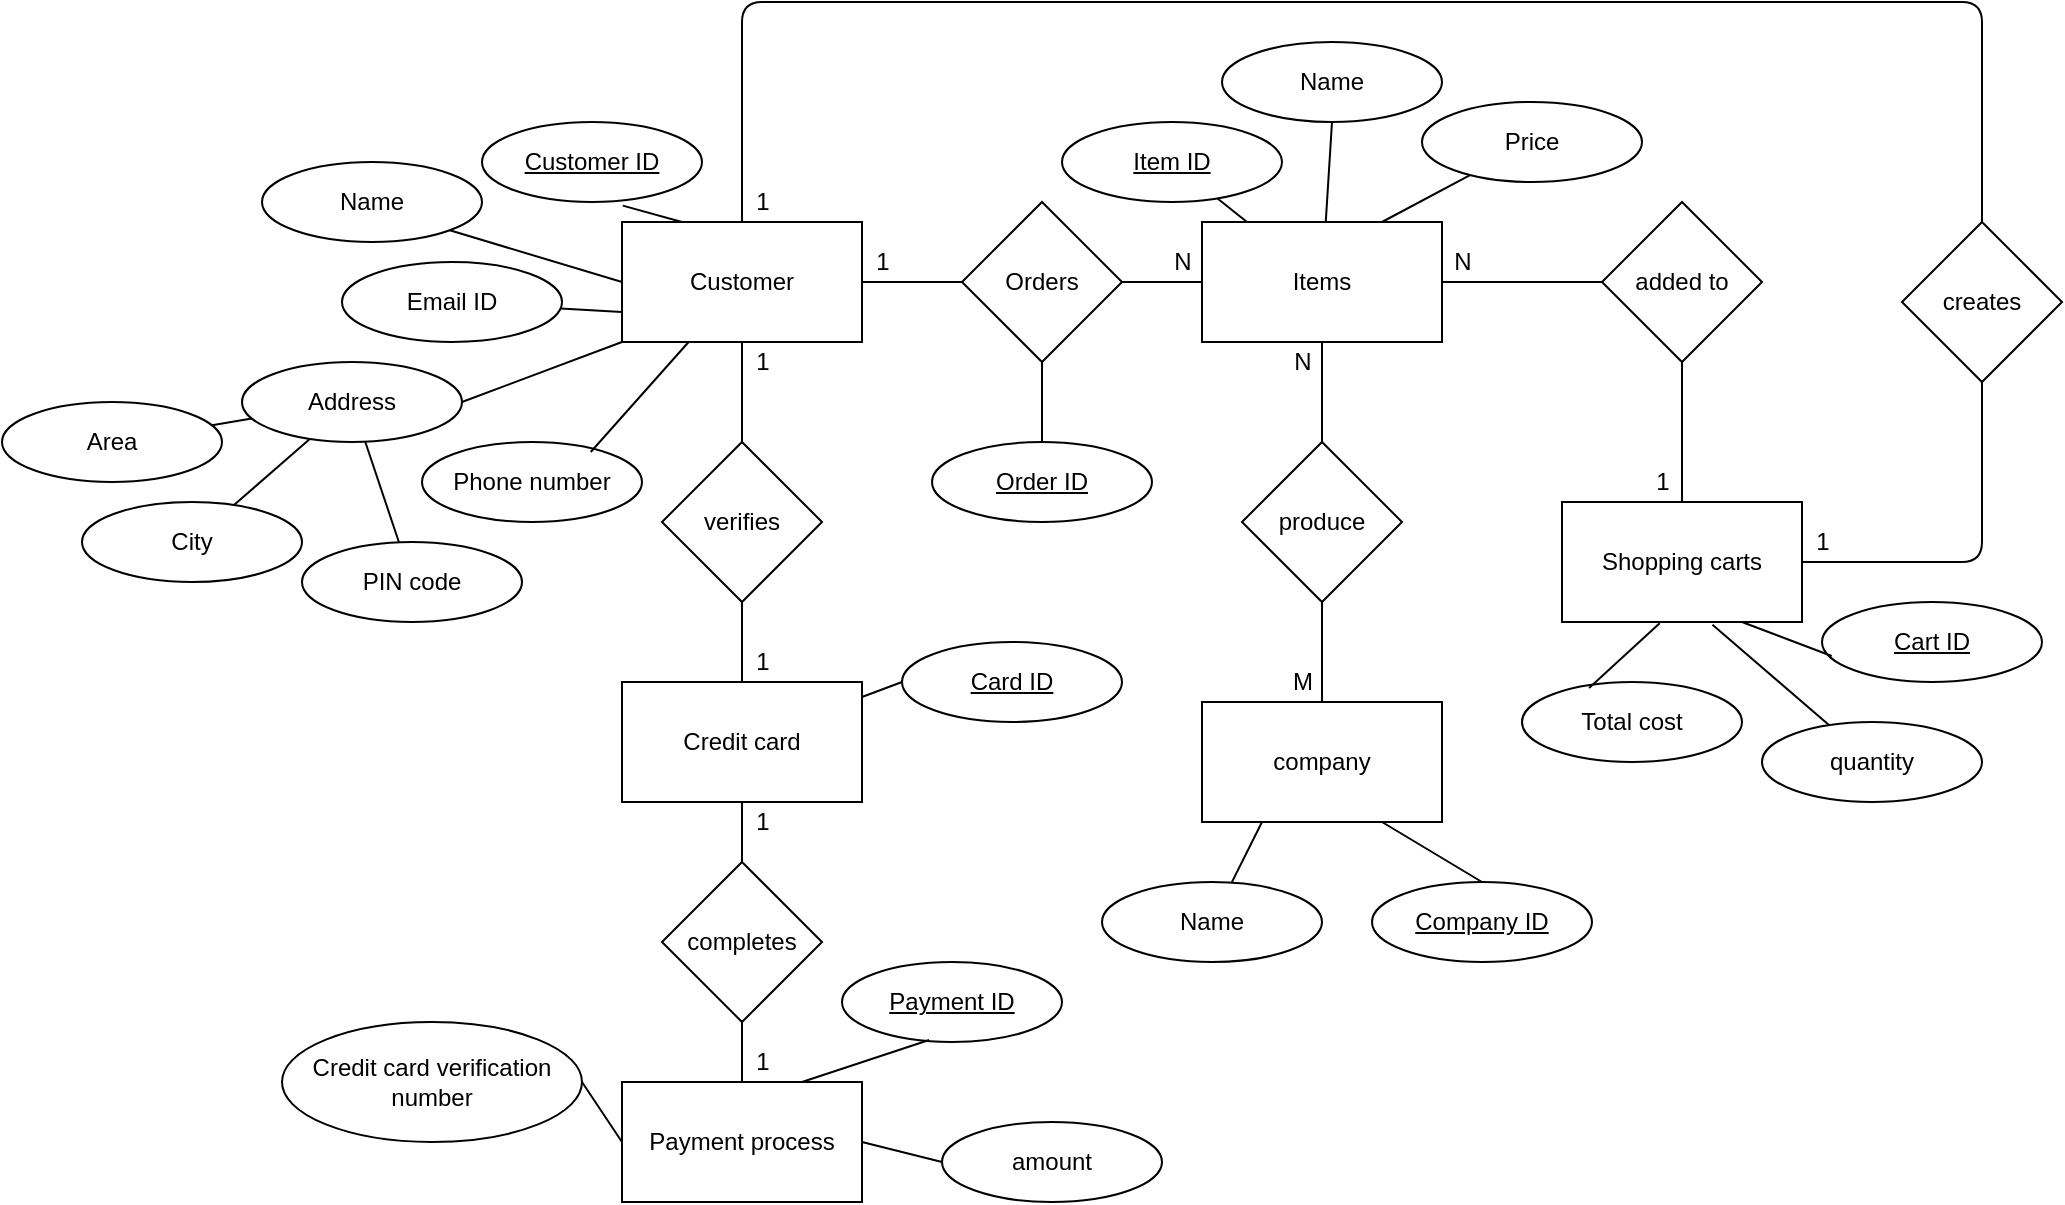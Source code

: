 <mxfile version="14.9.8" type="device"><diagram id="R2lEEEUBdFMjLlhIrx00" name="Page-1"><mxGraphModel dx="2333" dy="781" grid="1" gridSize="10" guides="1" tooltips="1" connect="1" arrows="1" fold="1" page="1" pageScale="1" pageWidth="850" pageHeight="1100" math="0" shadow="0" extFonts="Permanent Marker^https://fonts.googleapis.com/css?family=Permanent+Marker"><root><mxCell id="0"/><mxCell id="1" parent="0"/><mxCell id="LYZ3TkXMrxLpUqsP21FR-1" value="Customer" style="rounded=0;whiteSpace=wrap;html=1;" parent="1" vertex="1"><mxGeometry x="50" y="120" width="120" height="60" as="geometry"/></mxCell><mxCell id="LYZ3TkXMrxLpUqsP21FR-2" value="Items" style="rounded=0;whiteSpace=wrap;html=1;" parent="1" vertex="1"><mxGeometry x="340" y="120" width="120" height="60" as="geometry"/></mxCell><mxCell id="LYZ3TkXMrxLpUqsP21FR-3" value="Shopping carts" style="rounded=0;whiteSpace=wrap;html=1;" parent="1" vertex="1"><mxGeometry x="520" y="260" width="120" height="60" as="geometry"/></mxCell><mxCell id="LYZ3TkXMrxLpUqsP21FR-4" value="company" style="rounded=0;whiteSpace=wrap;html=1;" parent="1" vertex="1"><mxGeometry x="340" y="360" width="120" height="60" as="geometry"/></mxCell><mxCell id="LYZ3TkXMrxLpUqsP21FR-6" value="Orders" style="rhombus;whiteSpace=wrap;html=1;" parent="1" vertex="1"><mxGeometry x="220" y="110" width="80" height="80" as="geometry"/></mxCell><mxCell id="LYZ3TkXMrxLpUqsP21FR-7" value="creates" style="rhombus;whiteSpace=wrap;html=1;" parent="1" vertex="1"><mxGeometry x="690" y="120" width="80" height="80" as="geometry"/></mxCell><mxCell id="LYZ3TkXMrxLpUqsP21FR-8" value="added to" style="rhombus;whiteSpace=wrap;html=1;" parent="1" vertex="1"><mxGeometry x="540" y="110" width="80" height="80" as="geometry"/></mxCell><mxCell id="LYZ3TkXMrxLpUqsP21FR-9" value="verifies" style="rhombus;whiteSpace=wrap;html=1;" parent="1" vertex="1"><mxGeometry x="70" y="230" width="80" height="80" as="geometry"/></mxCell><mxCell id="LYZ3TkXMrxLpUqsP21FR-10" value="produce" style="rhombus;whiteSpace=wrap;html=1;" parent="1" vertex="1"><mxGeometry x="360" y="230" width="80" height="80" as="geometry"/></mxCell><mxCell id="LYZ3TkXMrxLpUqsP21FR-11" value="Credit card" style="rounded=0;whiteSpace=wrap;html=1;" parent="1" vertex="1"><mxGeometry x="50" y="350" width="120" height="60" as="geometry"/></mxCell><mxCell id="LYZ3TkXMrxLpUqsP21FR-12" value="" style="endArrow=none;html=1;exitX=0.5;exitY=1;exitDx=0;exitDy=0;entryX=0.5;entryY=0;entryDx=0;entryDy=0;" parent="1" source="LYZ3TkXMrxLpUqsP21FR-10" target="LYZ3TkXMrxLpUqsP21FR-4" edge="1"><mxGeometry width="50" height="50" relative="1" as="geometry"><mxPoint x="400" y="400" as="sourcePoint"/><mxPoint x="450" y="350" as="targetPoint"/></mxGeometry></mxCell><mxCell id="LYZ3TkXMrxLpUqsP21FR-13" value="" style="endArrow=none;html=1;exitX=0.5;exitY=1;exitDx=0;exitDy=0;entryX=0.5;entryY=0;entryDx=0;entryDy=0;" parent="1" source="LYZ3TkXMrxLpUqsP21FR-2" target="LYZ3TkXMrxLpUqsP21FR-10" edge="1"><mxGeometry width="50" height="50" relative="1" as="geometry"><mxPoint x="400" y="400" as="sourcePoint"/><mxPoint x="450" y="350" as="targetPoint"/></mxGeometry></mxCell><mxCell id="LYZ3TkXMrxLpUqsP21FR-14" value="" style="endArrow=none;html=1;entryX=0.5;entryY=1;entryDx=0;entryDy=0;" parent="1" source="LYZ3TkXMrxLpUqsP21FR-3" target="LYZ3TkXMrxLpUqsP21FR-8" edge="1"><mxGeometry width="50" height="50" relative="1" as="geometry"><mxPoint x="400" y="400" as="sourcePoint"/><mxPoint x="450" y="350" as="targetPoint"/></mxGeometry></mxCell><mxCell id="LYZ3TkXMrxLpUqsP21FR-15" value="" style="endArrow=none;html=1;entryX=1;entryY=0.5;entryDx=0;entryDy=0;exitX=0;exitY=0.5;exitDx=0;exitDy=0;" parent="1" source="LYZ3TkXMrxLpUqsP21FR-8" target="LYZ3TkXMrxLpUqsP21FR-2" edge="1"><mxGeometry width="50" height="50" relative="1" as="geometry"><mxPoint x="400" y="400" as="sourcePoint"/><mxPoint x="450" y="350" as="targetPoint"/></mxGeometry></mxCell><mxCell id="LYZ3TkXMrxLpUqsP21FR-16" value="" style="endArrow=none;html=1;entryX=1;entryY=0.5;entryDx=0;entryDy=0;exitX=0;exitY=0.5;exitDx=0;exitDy=0;" parent="1" source="LYZ3TkXMrxLpUqsP21FR-6" target="LYZ3TkXMrxLpUqsP21FR-1" edge="1"><mxGeometry width="50" height="50" relative="1" as="geometry"><mxPoint x="400" y="400" as="sourcePoint"/><mxPoint x="450" y="350" as="targetPoint"/></mxGeometry></mxCell><mxCell id="LYZ3TkXMrxLpUqsP21FR-17" value="" style="endArrow=none;html=1;entryX=0.5;entryY=1;entryDx=0;entryDy=0;exitX=0.5;exitY=0;exitDx=0;exitDy=0;" parent="1" source="LYZ3TkXMrxLpUqsP21FR-9" target="LYZ3TkXMrxLpUqsP21FR-1" edge="1"><mxGeometry width="50" height="50" relative="1" as="geometry"><mxPoint x="400" y="400" as="sourcePoint"/><mxPoint x="450" y="350" as="targetPoint"/></mxGeometry></mxCell><mxCell id="LYZ3TkXMrxLpUqsP21FR-18" value="" style="endArrow=none;html=1;entryX=0.5;entryY=0;entryDx=0;entryDy=0;" parent="1" source="LYZ3TkXMrxLpUqsP21FR-1" target="LYZ3TkXMrxLpUqsP21FR-7" edge="1"><mxGeometry width="50" height="50" relative="1" as="geometry"><mxPoint x="400" y="400" as="sourcePoint"/><mxPoint x="450" y="350" as="targetPoint"/><Array as="points"><mxPoint x="110" y="10"/><mxPoint x="410" y="10"/><mxPoint x="730" y="10"/></Array></mxGeometry></mxCell><mxCell id="LYZ3TkXMrxLpUqsP21FR-19" value="" style="endArrow=none;html=1;exitX=0.5;exitY=1;exitDx=0;exitDy=0;entryX=0.5;entryY=0;entryDx=0;entryDy=0;" parent="1" source="LYZ3TkXMrxLpUqsP21FR-9" target="LYZ3TkXMrxLpUqsP21FR-11" edge="1"><mxGeometry width="50" height="50" relative="1" as="geometry"><mxPoint x="400" y="400" as="sourcePoint"/><mxPoint x="450" y="350" as="targetPoint"/></mxGeometry></mxCell><mxCell id="LYZ3TkXMrxLpUqsP21FR-20" value="" style="endArrow=none;html=1;entryX=1;entryY=0.5;entryDx=0;entryDy=0;exitX=0;exitY=0.5;exitDx=0;exitDy=0;" parent="1" source="LYZ3TkXMrxLpUqsP21FR-2" target="LYZ3TkXMrxLpUqsP21FR-6" edge="1"><mxGeometry width="50" height="50" relative="1" as="geometry"><mxPoint x="400" y="400" as="sourcePoint"/><mxPoint x="450" y="350" as="targetPoint"/></mxGeometry></mxCell><mxCell id="LYZ3TkXMrxLpUqsP21FR-22" value="" style="endArrow=none;html=1;entryX=1;entryY=0.5;entryDx=0;entryDy=0;" parent="1" source="LYZ3TkXMrxLpUqsP21FR-7" target="LYZ3TkXMrxLpUqsP21FR-3" edge="1"><mxGeometry width="50" height="50" relative="1" as="geometry"><mxPoint x="400" y="300" as="sourcePoint"/><mxPoint x="450" y="250" as="targetPoint"/><Array as="points"><mxPoint x="730" y="290"/></Array></mxGeometry></mxCell><mxCell id="LYZ3TkXMrxLpUqsP21FR-23" value="Name" style="ellipse;whiteSpace=wrap;html=1;" parent="1" vertex="1"><mxGeometry x="-130" y="90" width="110" height="40" as="geometry"/></mxCell><mxCell id="LYZ3TkXMrxLpUqsP21FR-24" value="Address" style="ellipse;whiteSpace=wrap;html=1;" parent="1" vertex="1"><mxGeometry x="-140" y="190" width="110" height="40" as="geometry"/></mxCell><mxCell id="LYZ3TkXMrxLpUqsP21FR-25" value="&lt;u&gt;Customer ID&lt;/u&gt;" style="ellipse;whiteSpace=wrap;html=1;" parent="1" vertex="1"><mxGeometry x="-20" y="70" width="110" height="40" as="geometry"/></mxCell><mxCell id="LYZ3TkXMrxLpUqsP21FR-26" value="Email ID" style="ellipse;whiteSpace=wrap;html=1;" parent="1" vertex="1"><mxGeometry x="-90" y="140" width="110" height="40" as="geometry"/></mxCell><mxCell id="LYZ3TkXMrxLpUqsP21FR-27" value="Name" style="ellipse;whiteSpace=wrap;html=1;" parent="1" vertex="1"><mxGeometry x="350" y="30" width="110" height="40" as="geometry"/></mxCell><mxCell id="LYZ3TkXMrxLpUqsP21FR-28" value="Price" style="ellipse;whiteSpace=wrap;html=1;" parent="1" vertex="1"><mxGeometry x="450" y="60" width="110" height="40" as="geometry"/></mxCell><mxCell id="LYZ3TkXMrxLpUqsP21FR-30" value="&lt;u&gt;Cart ID&lt;/u&gt;" style="ellipse;whiteSpace=wrap;html=1;" parent="1" vertex="1"><mxGeometry x="650" y="310" width="110" height="40" as="geometry"/></mxCell><mxCell id="LYZ3TkXMrxLpUqsP21FR-31" value="amount" style="ellipse;whiteSpace=wrap;html=1;" parent="1" vertex="1"><mxGeometry x="210" y="570" width="110" height="40" as="geometry"/></mxCell><mxCell id="LYZ3TkXMrxLpUqsP21FR-32" value="Credit card verification number" style="ellipse;whiteSpace=wrap;html=1;" parent="1" vertex="1"><mxGeometry x="-120" y="520" width="150" height="60" as="geometry"/></mxCell><mxCell id="LYZ3TkXMrxLpUqsP21FR-33" value="&lt;u&gt;Payment ID&lt;/u&gt;" style="ellipse;whiteSpace=wrap;html=1;" parent="1" vertex="1"><mxGeometry x="160" y="490" width="110" height="40" as="geometry"/></mxCell><mxCell id="LYZ3TkXMrxLpUqsP21FR-34" value="quantity" style="ellipse;whiteSpace=wrap;html=1;" parent="1" vertex="1"><mxGeometry x="620" y="370" width="110" height="40" as="geometry"/></mxCell><mxCell id="LYZ3TkXMrxLpUqsP21FR-35" value="Total cost" style="ellipse;whiteSpace=wrap;html=1;" parent="1" vertex="1"><mxGeometry x="500" y="350" width="110" height="40" as="geometry"/></mxCell><mxCell id="LYZ3TkXMrxLpUqsP21FR-36" value="Name" style="ellipse;whiteSpace=wrap;html=1;" parent="1" vertex="1"><mxGeometry x="290" y="450" width="110" height="40" as="geometry"/></mxCell><mxCell id="LYZ3TkXMrxLpUqsP21FR-37" value="&lt;u&gt;Company ID&lt;/u&gt;" style="ellipse;whiteSpace=wrap;html=1;" parent="1" vertex="1"><mxGeometry x="425" y="450" width="110" height="40" as="geometry"/></mxCell><mxCell id="LYZ3TkXMrxLpUqsP21FR-40" value="Area" style="ellipse;whiteSpace=wrap;html=1;" parent="1" vertex="1"><mxGeometry x="-260" y="210" width="110" height="40" as="geometry"/></mxCell><mxCell id="LYZ3TkXMrxLpUqsP21FR-41" value="PIN code" style="ellipse;whiteSpace=wrap;html=1;" parent="1" vertex="1"><mxGeometry x="-110" y="280" width="110" height="40" as="geometry"/></mxCell><mxCell id="LYZ3TkXMrxLpUqsP21FR-42" value="City" style="ellipse;whiteSpace=wrap;html=1;" parent="1" vertex="1"><mxGeometry x="-220" y="260" width="110" height="40" as="geometry"/></mxCell><mxCell id="LYZ3TkXMrxLpUqsP21FR-43" value="" style="endArrow=none;html=1;" parent="1" source="LYZ3TkXMrxLpUqsP21FR-41" target="LYZ3TkXMrxLpUqsP21FR-24" edge="1"><mxGeometry width="50" height="50" relative="1" as="geometry"><mxPoint x="260" y="240" as="sourcePoint"/><mxPoint x="310" y="190" as="targetPoint"/></mxGeometry></mxCell><mxCell id="LYZ3TkXMrxLpUqsP21FR-44" value="" style="endArrow=none;html=1;" parent="1" source="LYZ3TkXMrxLpUqsP21FR-42" target="LYZ3TkXMrxLpUqsP21FR-24" edge="1"><mxGeometry width="50" height="50" relative="1" as="geometry"><mxPoint x="260" y="240" as="sourcePoint"/><mxPoint x="310" y="190" as="targetPoint"/></mxGeometry></mxCell><mxCell id="LYZ3TkXMrxLpUqsP21FR-45" value="" style="endArrow=none;html=1;" parent="1" source="LYZ3TkXMrxLpUqsP21FR-24" target="LYZ3TkXMrxLpUqsP21FR-40" edge="1"><mxGeometry width="50" height="50" relative="1" as="geometry"><mxPoint x="260" y="240" as="sourcePoint"/><mxPoint x="310" y="190" as="targetPoint"/></mxGeometry></mxCell><mxCell id="LYZ3TkXMrxLpUqsP21FR-46" value="" style="endArrow=none;html=1;exitX=1;exitY=0.5;exitDx=0;exitDy=0;entryX=0;entryY=1;entryDx=0;entryDy=0;" parent="1" source="LYZ3TkXMrxLpUqsP21FR-24" target="LYZ3TkXMrxLpUqsP21FR-1" edge="1"><mxGeometry width="50" height="50" relative="1" as="geometry"><mxPoint x="260" y="240" as="sourcePoint"/><mxPoint x="310" y="190" as="targetPoint"/></mxGeometry></mxCell><mxCell id="LYZ3TkXMrxLpUqsP21FR-47" value="" style="endArrow=none;html=1;entryX=0;entryY=0.75;entryDx=0;entryDy=0;" parent="1" source="LYZ3TkXMrxLpUqsP21FR-26" target="LYZ3TkXMrxLpUqsP21FR-1" edge="1"><mxGeometry width="50" height="50" relative="1" as="geometry"><mxPoint x="260" y="240" as="sourcePoint"/><mxPoint x="310" y="190" as="targetPoint"/></mxGeometry></mxCell><mxCell id="LYZ3TkXMrxLpUqsP21FR-48" value="" style="endArrow=none;html=1;exitX=1;exitY=1;exitDx=0;exitDy=0;entryX=0;entryY=0.5;entryDx=0;entryDy=0;" parent="1" source="LYZ3TkXMrxLpUqsP21FR-23" target="LYZ3TkXMrxLpUqsP21FR-1" edge="1"><mxGeometry width="50" height="50" relative="1" as="geometry"><mxPoint x="260" y="240" as="sourcePoint"/><mxPoint x="310" y="190" as="targetPoint"/></mxGeometry></mxCell><mxCell id="LYZ3TkXMrxLpUqsP21FR-49" value="" style="endArrow=none;html=1;entryX=0.64;entryY=1.045;entryDx=0;entryDy=0;entryPerimeter=0;exitX=0.25;exitY=0;exitDx=0;exitDy=0;" parent="1" source="LYZ3TkXMrxLpUqsP21FR-1" target="LYZ3TkXMrxLpUqsP21FR-25" edge="1"><mxGeometry width="50" height="50" relative="1" as="geometry"><mxPoint x="70" y="130" as="sourcePoint"/><mxPoint x="310" y="190" as="targetPoint"/></mxGeometry></mxCell><mxCell id="LYZ3TkXMrxLpUqsP21FR-50" value="Phone number" style="ellipse;whiteSpace=wrap;html=1;" parent="1" vertex="1"><mxGeometry x="-50" y="230" width="110" height="40" as="geometry"/></mxCell><mxCell id="LYZ3TkXMrxLpUqsP21FR-52" value="" style="endArrow=none;html=1;exitX=0.767;exitY=0.125;exitDx=0;exitDy=0;exitPerimeter=0;" parent="1" source="LYZ3TkXMrxLpUqsP21FR-50" target="LYZ3TkXMrxLpUqsP21FR-1" edge="1"><mxGeometry width="50" height="50" relative="1" as="geometry"><mxPoint x="260" y="240" as="sourcePoint"/><mxPoint x="310" y="190" as="targetPoint"/></mxGeometry></mxCell><mxCell id="LYZ3TkXMrxLpUqsP21FR-53" value="&lt;u&gt;Item ID&lt;/u&gt;" style="ellipse;whiteSpace=wrap;html=1;" parent="1" vertex="1"><mxGeometry x="270" y="70" width="110" height="40" as="geometry"/></mxCell><mxCell id="LYZ3TkXMrxLpUqsP21FR-54" value="" style="endArrow=none;html=1;" parent="1" source="LYZ3TkXMrxLpUqsP21FR-2" target="LYZ3TkXMrxLpUqsP21FR-53" edge="1"><mxGeometry width="50" height="50" relative="1" as="geometry"><mxPoint x="260" y="270" as="sourcePoint"/><mxPoint x="310" y="220" as="targetPoint"/></mxGeometry></mxCell><mxCell id="LYZ3TkXMrxLpUqsP21FR-55" value="" style="endArrow=none;html=1;exitX=0.75;exitY=0;exitDx=0;exitDy=0;" parent="1" source="LYZ3TkXMrxLpUqsP21FR-2" target="LYZ3TkXMrxLpUqsP21FR-28" edge="1"><mxGeometry width="50" height="50" relative="1" as="geometry"><mxPoint x="260" y="270" as="sourcePoint"/><mxPoint x="310" y="220" as="targetPoint"/></mxGeometry></mxCell><mxCell id="LYZ3TkXMrxLpUqsP21FR-56" value="" style="endArrow=none;html=1;entryX=0.5;entryY=1;entryDx=0;entryDy=0;" parent="1" source="LYZ3TkXMrxLpUqsP21FR-2" target="LYZ3TkXMrxLpUqsP21FR-27" edge="1"><mxGeometry width="50" height="50" relative="1" as="geometry"><mxPoint x="260" y="270" as="sourcePoint"/><mxPoint x="310" y="220" as="targetPoint"/></mxGeometry></mxCell><mxCell id="LYZ3TkXMrxLpUqsP21FR-57" value="&lt;u&gt;Order ID&lt;/u&gt;" style="ellipse;whiteSpace=wrap;html=1;" parent="1" vertex="1"><mxGeometry x="205" y="230" width="110" height="40" as="geometry"/></mxCell><mxCell id="LYZ3TkXMrxLpUqsP21FR-58" value="" style="endArrow=none;html=1;exitX=0.5;exitY=1;exitDx=0;exitDy=0;" parent="1" source="LYZ3TkXMrxLpUqsP21FR-6" target="LYZ3TkXMrxLpUqsP21FR-57" edge="1"><mxGeometry width="50" height="50" relative="1" as="geometry"><mxPoint x="380" y="270" as="sourcePoint"/><mxPoint x="430" y="220" as="targetPoint"/></mxGeometry></mxCell><mxCell id="LYZ3TkXMrxLpUqsP21FR-59" value="1" style="text;html=1;align=center;verticalAlign=middle;resizable=0;points=[];autosize=1;strokeColor=none;" parent="1" vertex="1"><mxGeometry x="560" y="240" width="20" height="20" as="geometry"/></mxCell><mxCell id="LYZ3TkXMrxLpUqsP21FR-60" value="N" style="text;html=1;align=center;verticalAlign=middle;resizable=0;points=[];autosize=1;strokeColor=none;" parent="1" vertex="1"><mxGeometry x="460" y="130" width="20" height="20" as="geometry"/></mxCell><mxCell id="LYZ3TkXMrxLpUqsP21FR-61" value="1" style="text;html=1;align=center;verticalAlign=middle;resizable=0;points=[];autosize=1;strokeColor=none;" parent="1" vertex="1"><mxGeometry x="170" y="130" width="20" height="20" as="geometry"/></mxCell><mxCell id="LYZ3TkXMrxLpUqsP21FR-62" value="N" style="text;html=1;align=center;verticalAlign=middle;resizable=0;points=[];autosize=1;strokeColor=none;" parent="1" vertex="1"><mxGeometry x="320" y="130" width="20" height="20" as="geometry"/></mxCell><mxCell id="LYZ3TkXMrxLpUqsP21FR-63" value="1" style="text;html=1;align=center;verticalAlign=middle;resizable=0;points=[];autosize=1;strokeColor=none;" parent="1" vertex="1"><mxGeometry x="110" y="180" width="20" height="20" as="geometry"/></mxCell><mxCell id="LYZ3TkXMrxLpUqsP21FR-64" value="1" style="text;html=1;align=center;verticalAlign=middle;resizable=0;points=[];autosize=1;strokeColor=none;" parent="1" vertex="1"><mxGeometry x="110" y="330" width="20" height="20" as="geometry"/></mxCell><mxCell id="LYZ3TkXMrxLpUqsP21FR-65" value="" style="endArrow=none;html=1;exitX=0.5;exitY=0;exitDx=0;exitDy=0;entryX=0.75;entryY=1;entryDx=0;entryDy=0;" parent="1" source="LYZ3TkXMrxLpUqsP21FR-37" target="LYZ3TkXMrxLpUqsP21FR-4" edge="1"><mxGeometry width="50" height="50" relative="1" as="geometry"><mxPoint x="310" y="340" as="sourcePoint"/><mxPoint x="360" y="290" as="targetPoint"/></mxGeometry></mxCell><mxCell id="LYZ3TkXMrxLpUqsP21FR-66" value="" style="endArrow=none;html=1;exitX=0.25;exitY=1;exitDx=0;exitDy=0;" parent="1" source="LYZ3TkXMrxLpUqsP21FR-4" target="LYZ3TkXMrxLpUqsP21FR-36" edge="1"><mxGeometry width="50" height="50" relative="1" as="geometry"><mxPoint x="310" y="340" as="sourcePoint"/><mxPoint x="360" y="290" as="targetPoint"/></mxGeometry></mxCell><mxCell id="LYZ3TkXMrxLpUqsP21FR-67" value="" style="endArrow=none;html=1;entryX=0.75;entryY=1;entryDx=0;entryDy=0;exitX=0.044;exitY=0.675;exitDx=0;exitDy=0;exitPerimeter=0;" parent="1" source="LYZ3TkXMrxLpUqsP21FR-30" target="LYZ3TkXMrxLpUqsP21FR-3" edge="1"><mxGeometry width="50" height="50" relative="1" as="geometry"><mxPoint x="310" y="330" as="sourcePoint"/><mxPoint x="360" y="280" as="targetPoint"/></mxGeometry></mxCell><mxCell id="LYZ3TkXMrxLpUqsP21FR-68" value="" style="endArrow=none;html=1;entryX=0.407;entryY=1.01;entryDx=0;entryDy=0;entryPerimeter=0;exitX=0.305;exitY=0.075;exitDx=0;exitDy=0;exitPerimeter=0;" parent="1" source="LYZ3TkXMrxLpUqsP21FR-35" target="LYZ3TkXMrxLpUqsP21FR-3" edge="1"><mxGeometry width="50" height="50" relative="1" as="geometry"><mxPoint x="310" y="330" as="sourcePoint"/><mxPoint x="360" y="280" as="targetPoint"/></mxGeometry></mxCell><mxCell id="LYZ3TkXMrxLpUqsP21FR-70" value="" style="endArrow=none;html=1;entryX=0.627;entryY=1.023;entryDx=0;entryDy=0;entryPerimeter=0;" parent="1" source="LYZ3TkXMrxLpUqsP21FR-34" target="LYZ3TkXMrxLpUqsP21FR-3" edge="1"><mxGeometry width="50" height="50" relative="1" as="geometry"><mxPoint x="310" y="310" as="sourcePoint"/><mxPoint x="360" y="260" as="targetPoint"/></mxGeometry></mxCell><mxCell id="LYZ3TkXMrxLpUqsP21FR-74" value="Payment process" style="rounded=0;whiteSpace=wrap;html=1;" parent="1" vertex="1"><mxGeometry x="50" y="550" width="120" height="60" as="geometry"/></mxCell><mxCell id="LYZ3TkXMrxLpUqsP21FR-76" value="" style="endArrow=none;html=1;exitX=0.5;exitY=1;exitDx=0;exitDy=0;entryX=0.5;entryY=0;entryDx=0;entryDy=0;" parent="1" source="LYZ3TkXMrxLpUqsP21FR-11" target="LYZ3TkXMrxLpUqsP21FR-77" edge="1"><mxGeometry width="50" height="50" relative="1" as="geometry"><mxPoint x="310" y="390" as="sourcePoint"/><mxPoint x="110" y="440" as="targetPoint"/></mxGeometry></mxCell><mxCell id="LYZ3TkXMrxLpUqsP21FR-77" value="completes" style="rhombus;whiteSpace=wrap;html=1;" parent="1" vertex="1"><mxGeometry x="70" y="440" width="80" height="80" as="geometry"/></mxCell><mxCell id="LYZ3TkXMrxLpUqsP21FR-78" value="" style="endArrow=none;html=1;exitX=0.5;exitY=1;exitDx=0;exitDy=0;" parent="1" source="LYZ3TkXMrxLpUqsP21FR-77" target="LYZ3TkXMrxLpUqsP21FR-74" edge="1"><mxGeometry width="50" height="50" relative="1" as="geometry"><mxPoint x="310" y="390" as="sourcePoint"/><mxPoint x="360" y="340" as="targetPoint"/></mxGeometry></mxCell><mxCell id="LYZ3TkXMrxLpUqsP21FR-79" value="" style="endArrow=none;html=1;exitX=1;exitY=0.5;exitDx=0;exitDy=0;entryX=0;entryY=0.5;entryDx=0;entryDy=0;" parent="1" source="LYZ3TkXMrxLpUqsP21FR-74" target="LYZ3TkXMrxLpUqsP21FR-31" edge="1"><mxGeometry width="50" height="50" relative="1" as="geometry"><mxPoint x="310" y="390" as="sourcePoint"/><mxPoint x="360" y="340" as="targetPoint"/></mxGeometry></mxCell><mxCell id="LYZ3TkXMrxLpUqsP21FR-80" value="" style="endArrow=none;html=1;exitX=0.75;exitY=0;exitDx=0;exitDy=0;entryX=0.396;entryY=0.975;entryDx=0;entryDy=0;entryPerimeter=0;" parent="1" source="LYZ3TkXMrxLpUqsP21FR-74" target="LYZ3TkXMrxLpUqsP21FR-33" edge="1"><mxGeometry width="50" height="50" relative="1" as="geometry"><mxPoint x="310" y="390" as="sourcePoint"/><mxPoint x="360" y="340" as="targetPoint"/></mxGeometry></mxCell><mxCell id="LYZ3TkXMrxLpUqsP21FR-81" value="&lt;u&gt;Card ID&lt;/u&gt;" style="ellipse;whiteSpace=wrap;html=1;" parent="1" vertex="1"><mxGeometry x="190" y="330" width="110" height="40" as="geometry"/></mxCell><mxCell id="LYZ3TkXMrxLpUqsP21FR-83" value="" style="endArrow=none;html=1;exitX=0;exitY=0.5;exitDx=0;exitDy=0;entryX=1;entryY=0.5;entryDx=0;entryDy=0;" parent="1" source="LYZ3TkXMrxLpUqsP21FR-74" target="LYZ3TkXMrxLpUqsP21FR-32" edge="1"><mxGeometry width="50" height="50" relative="1" as="geometry"><mxPoint x="290" y="380" as="sourcePoint"/><mxPoint x="340" y="330" as="targetPoint"/></mxGeometry></mxCell><mxCell id="LYZ3TkXMrxLpUqsP21FR-84" value="" style="endArrow=none;html=1;entryX=0;entryY=0.5;entryDx=0;entryDy=0;" parent="1" source="LYZ3TkXMrxLpUqsP21FR-11" target="LYZ3TkXMrxLpUqsP21FR-81" edge="1"><mxGeometry width="50" height="50" relative="1" as="geometry"><mxPoint x="370" y="350" as="sourcePoint"/><mxPoint x="420" y="300" as="targetPoint"/></mxGeometry></mxCell><mxCell id="LYZ3TkXMrxLpUqsP21FR-85" value="1" style="text;html=1;align=center;verticalAlign=middle;resizable=0;points=[];autosize=1;strokeColor=none;" parent="1" vertex="1"><mxGeometry x="110" y="410" width="20" height="20" as="geometry"/></mxCell><mxCell id="LYZ3TkXMrxLpUqsP21FR-88" value="1" style="text;html=1;align=center;verticalAlign=middle;resizable=0;points=[];autosize=1;strokeColor=none;" parent="1" vertex="1"><mxGeometry x="110" y="530" width="20" height="20" as="geometry"/></mxCell><mxCell id="LYZ3TkXMrxLpUqsP21FR-89" value="M" style="text;html=1;align=center;verticalAlign=middle;resizable=0;points=[];autosize=1;strokeColor=none;" parent="1" vertex="1"><mxGeometry x="375" y="340" width="30" height="20" as="geometry"/></mxCell><mxCell id="LYZ3TkXMrxLpUqsP21FR-90" value="N" style="text;html=1;align=center;verticalAlign=middle;resizable=0;points=[];autosize=1;strokeColor=none;" parent="1" vertex="1"><mxGeometry x="380" y="180" width="20" height="20" as="geometry"/></mxCell><mxCell id="LYZ3TkXMrxLpUqsP21FR-91" value="1" style="text;html=1;align=center;verticalAlign=middle;resizable=0;points=[];autosize=1;strokeColor=none;" parent="1" vertex="1"><mxGeometry x="640" y="270" width="20" height="20" as="geometry"/></mxCell><mxCell id="LYZ3TkXMrxLpUqsP21FR-92" value="1" style="text;html=1;align=center;verticalAlign=middle;resizable=0;points=[];autosize=1;strokeColor=none;" parent="1" vertex="1"><mxGeometry x="110" y="100" width="20" height="20" as="geometry"/></mxCell></root></mxGraphModel></diagram></mxfile>